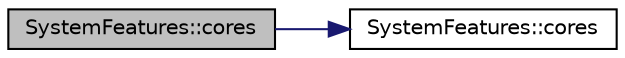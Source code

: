 digraph "SystemFeatures::cores"
{
  edge [fontname="Helvetica",fontsize="10",labelfontname="Helvetica",labelfontsize="10"];
  node [fontname="Helvetica",fontsize="10",shape=record];
  rankdir="LR";
  Node32 [label="SystemFeatures::cores",height=0.2,width=0.4,color="black", fillcolor="grey75", style="filled", fontcolor="black"];
  Node32 -> Node33 [color="midnightblue",fontsize="10",style="solid",fontname="Helvetica"];
  Node33 [label="SystemFeatures::cores",height=0.2,width=0.4,color="black", fillcolor="white", style="filled",URL="$d4/df2/class_system_features.html#a41046c342094e214ccc84fe9ef0f5566"];
}
